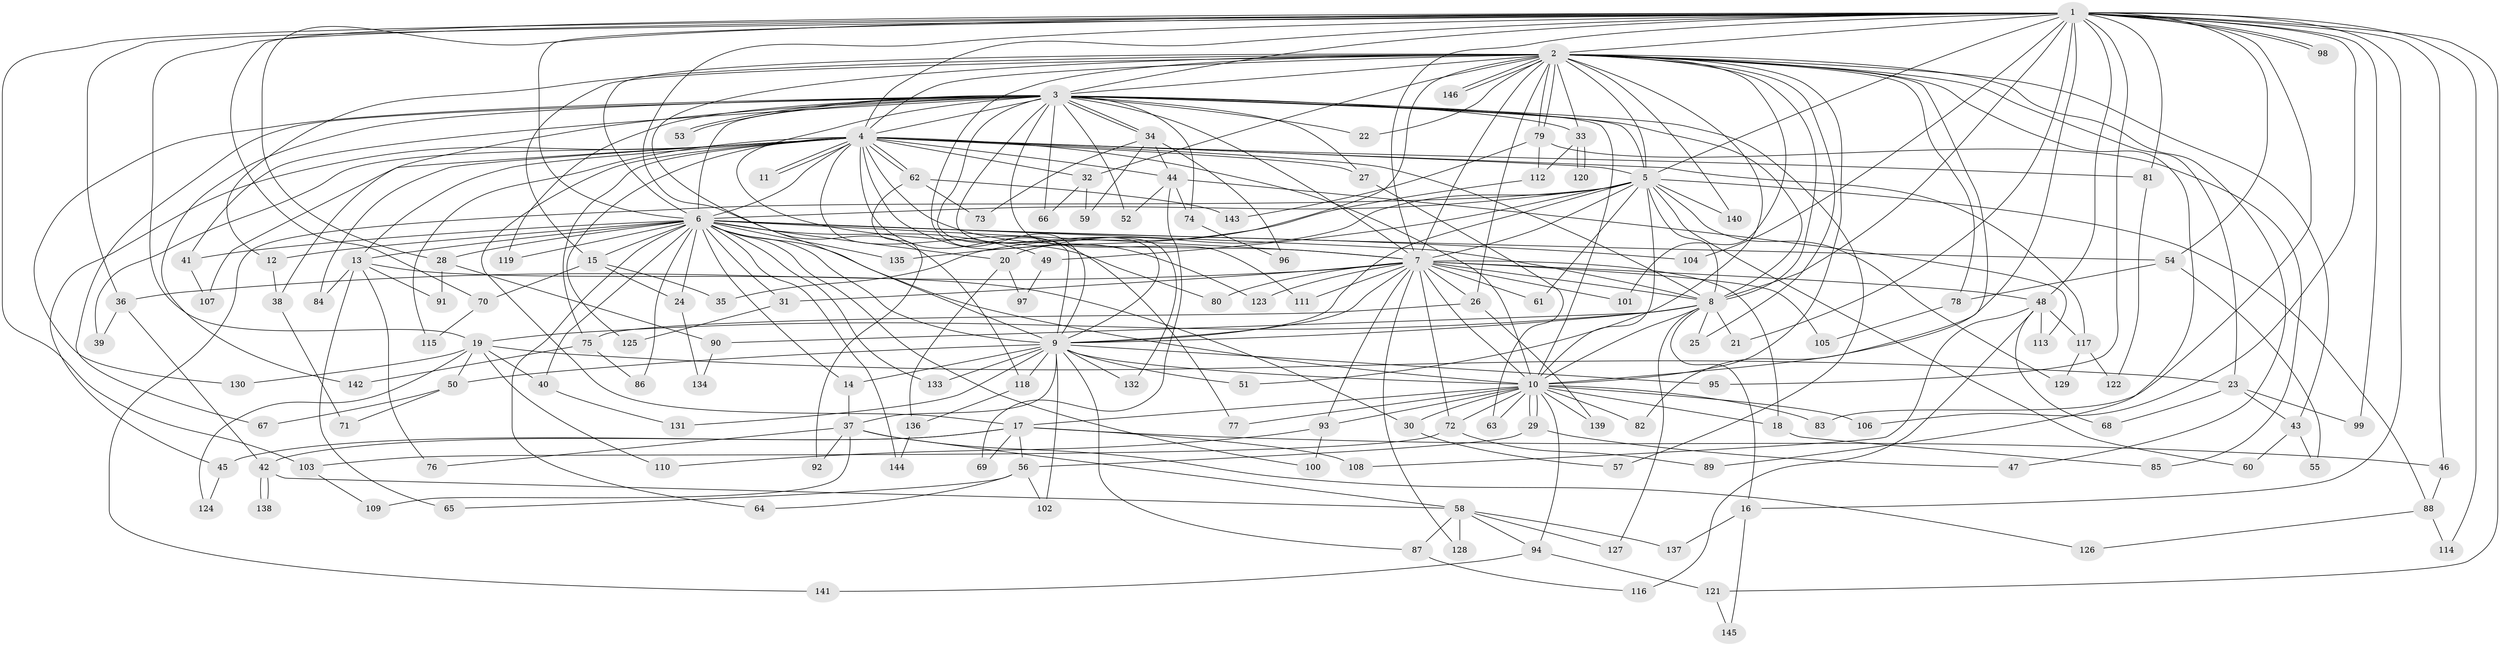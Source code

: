 // Generated by graph-tools (version 1.1) at 2025/49/03/09/25 03:49:44]
// undirected, 146 vertices, 317 edges
graph export_dot {
graph [start="1"]
  node [color=gray90,style=filled];
  1;
  2;
  3;
  4;
  5;
  6;
  7;
  8;
  9;
  10;
  11;
  12;
  13;
  14;
  15;
  16;
  17;
  18;
  19;
  20;
  21;
  22;
  23;
  24;
  25;
  26;
  27;
  28;
  29;
  30;
  31;
  32;
  33;
  34;
  35;
  36;
  37;
  38;
  39;
  40;
  41;
  42;
  43;
  44;
  45;
  46;
  47;
  48;
  49;
  50;
  51;
  52;
  53;
  54;
  55;
  56;
  57;
  58;
  59;
  60;
  61;
  62;
  63;
  64;
  65;
  66;
  67;
  68;
  69;
  70;
  71;
  72;
  73;
  74;
  75;
  76;
  77;
  78;
  79;
  80;
  81;
  82;
  83;
  84;
  85;
  86;
  87;
  88;
  89;
  90;
  91;
  92;
  93;
  94;
  95;
  96;
  97;
  98;
  99;
  100;
  101;
  102;
  103;
  104;
  105;
  106;
  107;
  108;
  109;
  110;
  111;
  112;
  113;
  114;
  115;
  116;
  117;
  118;
  119;
  120;
  121;
  122;
  123;
  124;
  125;
  126;
  127;
  128;
  129;
  130;
  131;
  132;
  133;
  134;
  135;
  136;
  137;
  138;
  139;
  140;
  141;
  142;
  143;
  144;
  145;
  146;
  1 -- 2;
  1 -- 3;
  1 -- 4;
  1 -- 5;
  1 -- 6;
  1 -- 7;
  1 -- 8;
  1 -- 9;
  1 -- 10;
  1 -- 16;
  1 -- 19;
  1 -- 21;
  1 -- 28;
  1 -- 36;
  1 -- 46;
  1 -- 48;
  1 -- 54;
  1 -- 70;
  1 -- 81;
  1 -- 83;
  1 -- 95;
  1 -- 98;
  1 -- 98;
  1 -- 99;
  1 -- 103;
  1 -- 104;
  1 -- 106;
  1 -- 114;
  1 -- 121;
  2 -- 3;
  2 -- 4;
  2 -- 5;
  2 -- 6;
  2 -- 7;
  2 -- 8;
  2 -- 9;
  2 -- 10;
  2 -- 12;
  2 -- 15;
  2 -- 22;
  2 -- 23;
  2 -- 25;
  2 -- 26;
  2 -- 32;
  2 -- 33;
  2 -- 35;
  2 -- 43;
  2 -- 47;
  2 -- 51;
  2 -- 78;
  2 -- 79;
  2 -- 79;
  2 -- 82;
  2 -- 89;
  2 -- 101;
  2 -- 118;
  2 -- 140;
  2 -- 146;
  2 -- 146;
  3 -- 4;
  3 -- 5;
  3 -- 6;
  3 -- 7;
  3 -- 8;
  3 -- 9;
  3 -- 10;
  3 -- 22;
  3 -- 27;
  3 -- 33;
  3 -- 34;
  3 -- 34;
  3 -- 38;
  3 -- 41;
  3 -- 52;
  3 -- 53;
  3 -- 53;
  3 -- 57;
  3 -- 66;
  3 -- 67;
  3 -- 74;
  3 -- 80;
  3 -- 111;
  3 -- 119;
  3 -- 130;
  3 -- 132;
  3 -- 142;
  4 -- 5;
  4 -- 6;
  4 -- 7;
  4 -- 8;
  4 -- 9;
  4 -- 10;
  4 -- 11;
  4 -- 11;
  4 -- 13;
  4 -- 17;
  4 -- 27;
  4 -- 32;
  4 -- 39;
  4 -- 44;
  4 -- 45;
  4 -- 62;
  4 -- 62;
  4 -- 75;
  4 -- 77;
  4 -- 81;
  4 -- 84;
  4 -- 107;
  4 -- 115;
  4 -- 117;
  4 -- 123;
  4 -- 125;
  5 -- 6;
  5 -- 7;
  5 -- 8;
  5 -- 9;
  5 -- 10;
  5 -- 20;
  5 -- 49;
  5 -- 60;
  5 -- 61;
  5 -- 88;
  5 -- 129;
  5 -- 140;
  5 -- 141;
  6 -- 7;
  6 -- 8;
  6 -- 9;
  6 -- 10;
  6 -- 12;
  6 -- 13;
  6 -- 14;
  6 -- 15;
  6 -- 20;
  6 -- 24;
  6 -- 28;
  6 -- 31;
  6 -- 40;
  6 -- 41;
  6 -- 49;
  6 -- 54;
  6 -- 64;
  6 -- 86;
  6 -- 100;
  6 -- 104;
  6 -- 119;
  6 -- 133;
  6 -- 135;
  6 -- 144;
  7 -- 8;
  7 -- 9;
  7 -- 10;
  7 -- 18;
  7 -- 26;
  7 -- 31;
  7 -- 36;
  7 -- 48;
  7 -- 61;
  7 -- 72;
  7 -- 80;
  7 -- 93;
  7 -- 101;
  7 -- 105;
  7 -- 111;
  7 -- 123;
  7 -- 128;
  8 -- 9;
  8 -- 10;
  8 -- 16;
  8 -- 19;
  8 -- 21;
  8 -- 25;
  8 -- 90;
  8 -- 127;
  9 -- 10;
  9 -- 14;
  9 -- 37;
  9 -- 50;
  9 -- 51;
  9 -- 87;
  9 -- 95;
  9 -- 102;
  9 -- 118;
  9 -- 131;
  9 -- 132;
  9 -- 133;
  10 -- 17;
  10 -- 18;
  10 -- 29;
  10 -- 29;
  10 -- 30;
  10 -- 63;
  10 -- 72;
  10 -- 77;
  10 -- 82;
  10 -- 83;
  10 -- 93;
  10 -- 94;
  10 -- 106;
  10 -- 139;
  12 -- 38;
  13 -- 30;
  13 -- 65;
  13 -- 76;
  13 -- 84;
  13 -- 91;
  14 -- 37;
  15 -- 24;
  15 -- 35;
  15 -- 70;
  16 -- 137;
  16 -- 145;
  17 -- 42;
  17 -- 45;
  17 -- 46;
  17 -- 56;
  17 -- 69;
  17 -- 108;
  18 -- 85;
  19 -- 23;
  19 -- 40;
  19 -- 50;
  19 -- 110;
  19 -- 124;
  19 -- 130;
  20 -- 97;
  20 -- 136;
  23 -- 43;
  23 -- 68;
  23 -- 99;
  24 -- 134;
  26 -- 75;
  26 -- 139;
  27 -- 63;
  28 -- 90;
  28 -- 91;
  29 -- 47;
  29 -- 56;
  30 -- 57;
  31 -- 125;
  32 -- 59;
  32 -- 66;
  33 -- 112;
  33 -- 120;
  33 -- 120;
  34 -- 44;
  34 -- 59;
  34 -- 73;
  34 -- 96;
  36 -- 39;
  36 -- 42;
  37 -- 58;
  37 -- 76;
  37 -- 92;
  37 -- 109;
  37 -- 126;
  38 -- 71;
  40 -- 131;
  41 -- 107;
  42 -- 58;
  42 -- 138;
  42 -- 138;
  43 -- 55;
  43 -- 60;
  44 -- 52;
  44 -- 69;
  44 -- 74;
  44 -- 113;
  45 -- 124;
  46 -- 88;
  48 -- 68;
  48 -- 108;
  48 -- 113;
  48 -- 116;
  48 -- 117;
  49 -- 97;
  50 -- 67;
  50 -- 71;
  54 -- 55;
  54 -- 78;
  56 -- 64;
  56 -- 65;
  56 -- 102;
  58 -- 87;
  58 -- 94;
  58 -- 127;
  58 -- 128;
  58 -- 137;
  62 -- 73;
  62 -- 92;
  62 -- 143;
  70 -- 115;
  72 -- 89;
  72 -- 103;
  74 -- 96;
  75 -- 86;
  75 -- 142;
  78 -- 105;
  79 -- 85;
  79 -- 112;
  79 -- 143;
  81 -- 122;
  87 -- 116;
  88 -- 114;
  88 -- 126;
  90 -- 134;
  93 -- 100;
  93 -- 110;
  94 -- 121;
  94 -- 141;
  103 -- 109;
  112 -- 135;
  117 -- 122;
  117 -- 129;
  118 -- 136;
  121 -- 145;
  136 -- 144;
}
